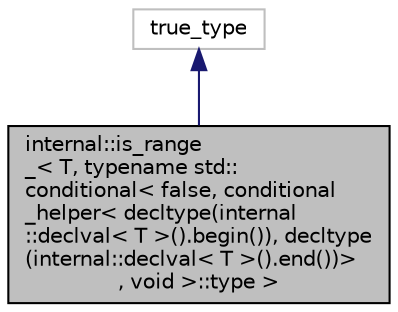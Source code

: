 digraph "internal::is_range_&lt; T, typename std::conditional&lt; false, conditional_helper&lt; decltype(internal::declval&lt; T &gt;().begin()), decltype(internal::declval&lt; T &gt;().end())&gt;, void &gt;::type &gt;"
{
  edge [fontname="Helvetica",fontsize="10",labelfontname="Helvetica",labelfontsize="10"];
  node [fontname="Helvetica",fontsize="10",shape=record];
  Node1 [label="internal::is_range\l_\< T, typename std::\lconditional\< false, conditional\l_helper\< decltype(internal\l::declval\< T \>().begin()), decltype\l(internal::declval\< T \>().end())\>\l, void \>::type \>",height=0.2,width=0.4,color="black", fillcolor="grey75", style="filled" fontcolor="black"];
  Node2 -> Node1 [dir="back",color="midnightblue",fontsize="10",style="solid",fontname="Helvetica"];
  Node2 [label="true_type",height=0.2,width=0.4,color="grey75", fillcolor="white", style="filled"];
}
